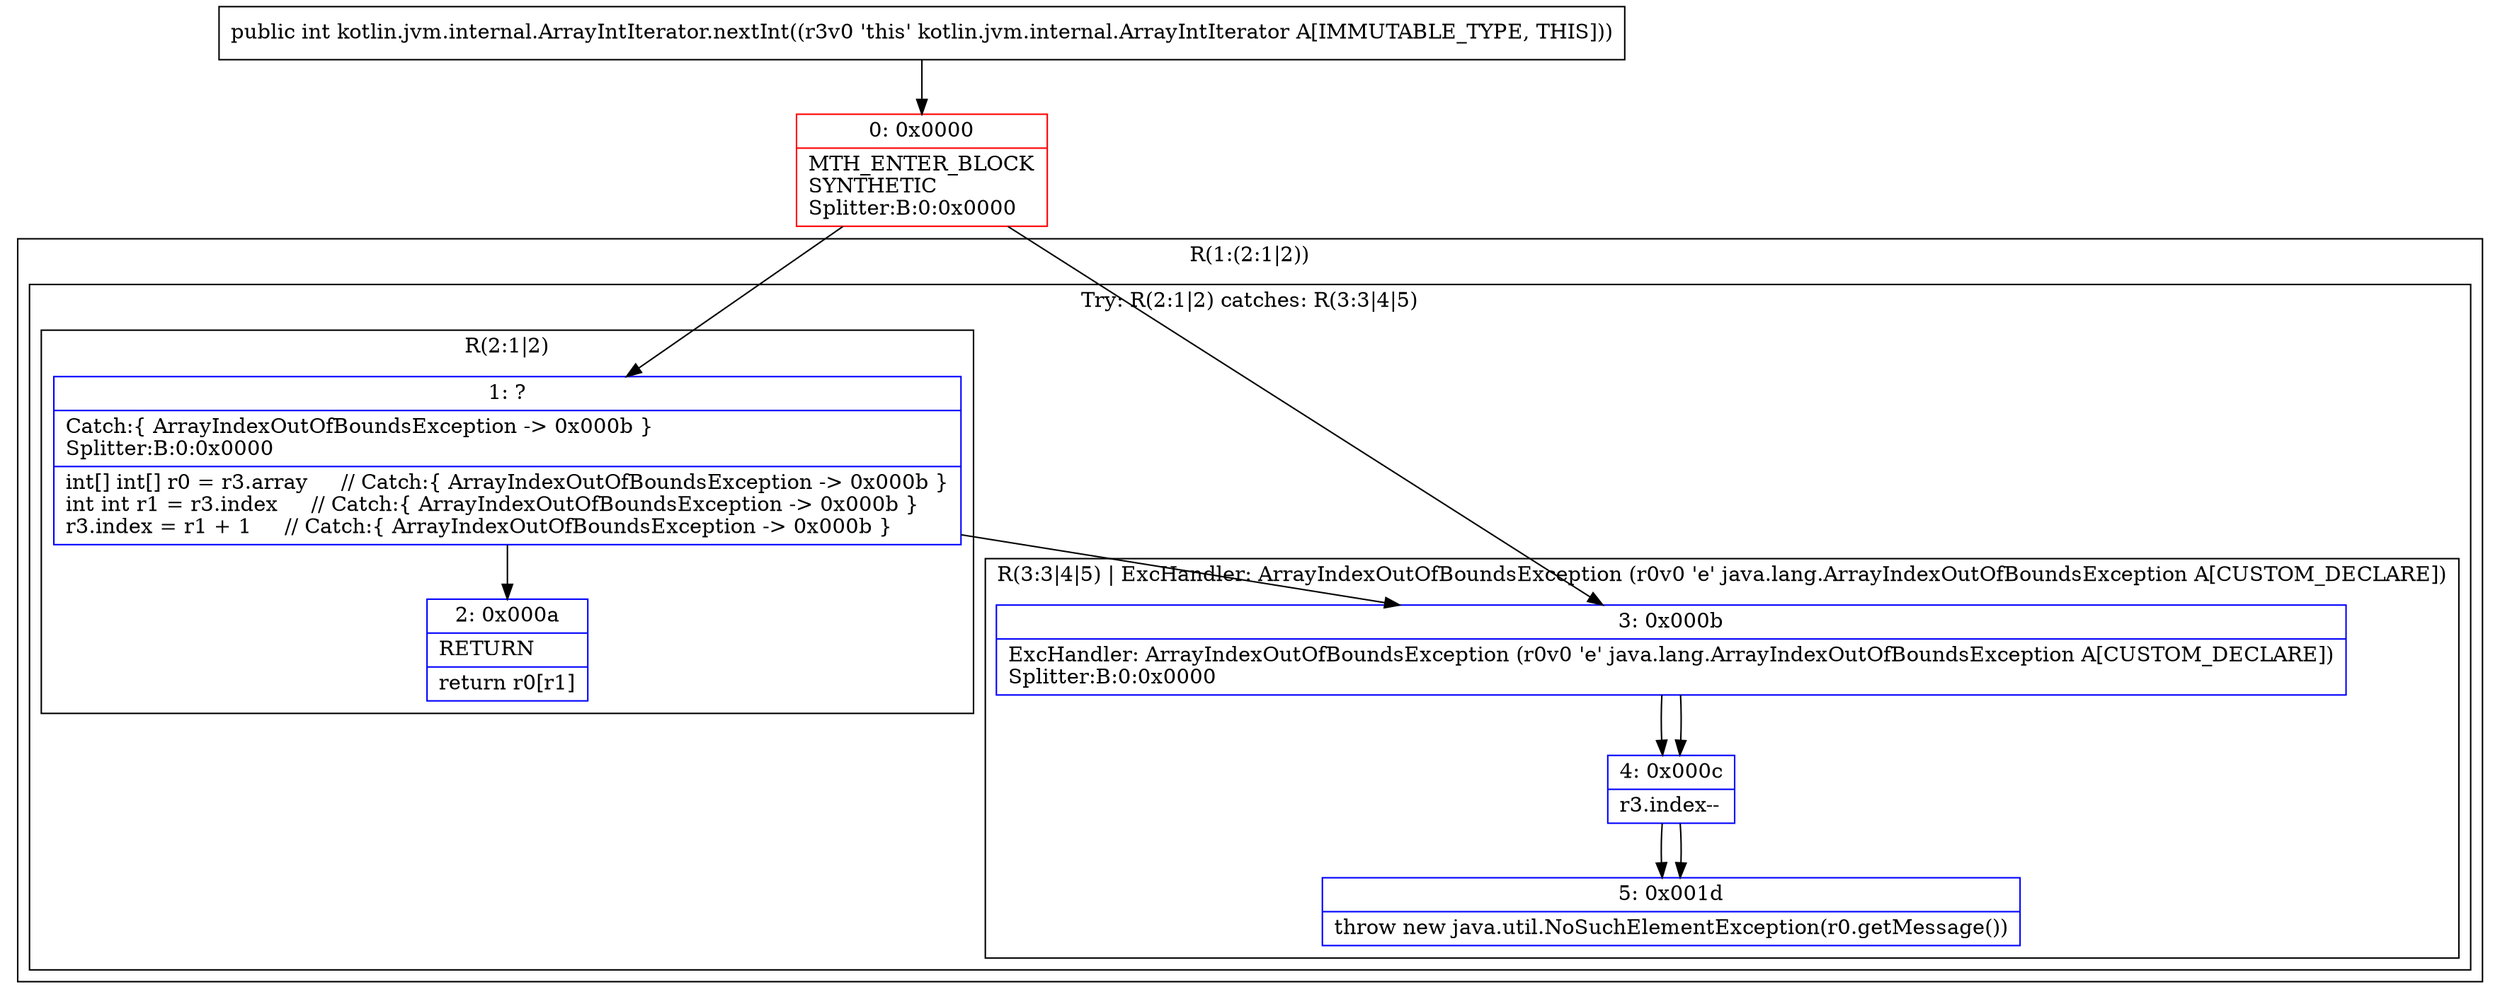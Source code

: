 digraph "CFG forkotlin.jvm.internal.ArrayIntIterator.nextInt()I" {
subgraph cluster_Region_167549899 {
label = "R(1:(2:1|2))";
node [shape=record,color=blue];
subgraph cluster_TryCatchRegion_1072893659 {
label = "Try: R(2:1|2) catches: R(3:3|4|5)";
node [shape=record,color=blue];
subgraph cluster_Region_466992514 {
label = "R(2:1|2)";
node [shape=record,color=blue];
Node_1 [shape=record,label="{1\:\ ?|Catch:\{ ArrayIndexOutOfBoundsException \-\> 0x000b \}\lSplitter:B:0:0x0000\l|int[] int[] r0 = r3.array     \/\/ Catch:\{ ArrayIndexOutOfBoundsException \-\> 0x000b \}\lint int r1 = r3.index     \/\/ Catch:\{ ArrayIndexOutOfBoundsException \-\> 0x000b \}\lr3.index = r1 + 1     \/\/ Catch:\{ ArrayIndexOutOfBoundsException \-\> 0x000b \}\l}"];
Node_2 [shape=record,label="{2\:\ 0x000a|RETURN\l|return r0[r1]\l}"];
}
subgraph cluster_Region_810436813 {
label = "R(3:3|4|5) | ExcHandler: ArrayIndexOutOfBoundsException (r0v0 'e' java.lang.ArrayIndexOutOfBoundsException A[CUSTOM_DECLARE])\l";
node [shape=record,color=blue];
Node_3 [shape=record,label="{3\:\ 0x000b|ExcHandler: ArrayIndexOutOfBoundsException (r0v0 'e' java.lang.ArrayIndexOutOfBoundsException A[CUSTOM_DECLARE])\lSplitter:B:0:0x0000\l}"];
Node_4 [shape=record,label="{4\:\ 0x000c|r3.index\-\-\l}"];
Node_5 [shape=record,label="{5\:\ 0x001d|throw new java.util.NoSuchElementException(r0.getMessage())\l}"];
}
}
}
subgraph cluster_Region_810436813 {
label = "R(3:3|4|5) | ExcHandler: ArrayIndexOutOfBoundsException (r0v0 'e' java.lang.ArrayIndexOutOfBoundsException A[CUSTOM_DECLARE])\l";
node [shape=record,color=blue];
Node_3 [shape=record,label="{3\:\ 0x000b|ExcHandler: ArrayIndexOutOfBoundsException (r0v0 'e' java.lang.ArrayIndexOutOfBoundsException A[CUSTOM_DECLARE])\lSplitter:B:0:0x0000\l}"];
Node_4 [shape=record,label="{4\:\ 0x000c|r3.index\-\-\l}"];
Node_5 [shape=record,label="{5\:\ 0x001d|throw new java.util.NoSuchElementException(r0.getMessage())\l}"];
}
Node_0 [shape=record,color=red,label="{0\:\ 0x0000|MTH_ENTER_BLOCK\lSYNTHETIC\lSplitter:B:0:0x0000\l}"];
MethodNode[shape=record,label="{public int kotlin.jvm.internal.ArrayIntIterator.nextInt((r3v0 'this' kotlin.jvm.internal.ArrayIntIterator A[IMMUTABLE_TYPE, THIS])) }"];
MethodNode -> Node_0;
Node_1 -> Node_2;
Node_1 -> Node_3;
Node_3 -> Node_4;
Node_4 -> Node_5;
Node_3 -> Node_4;
Node_4 -> Node_5;
Node_0 -> Node_1;
Node_0 -> Node_3;
}

